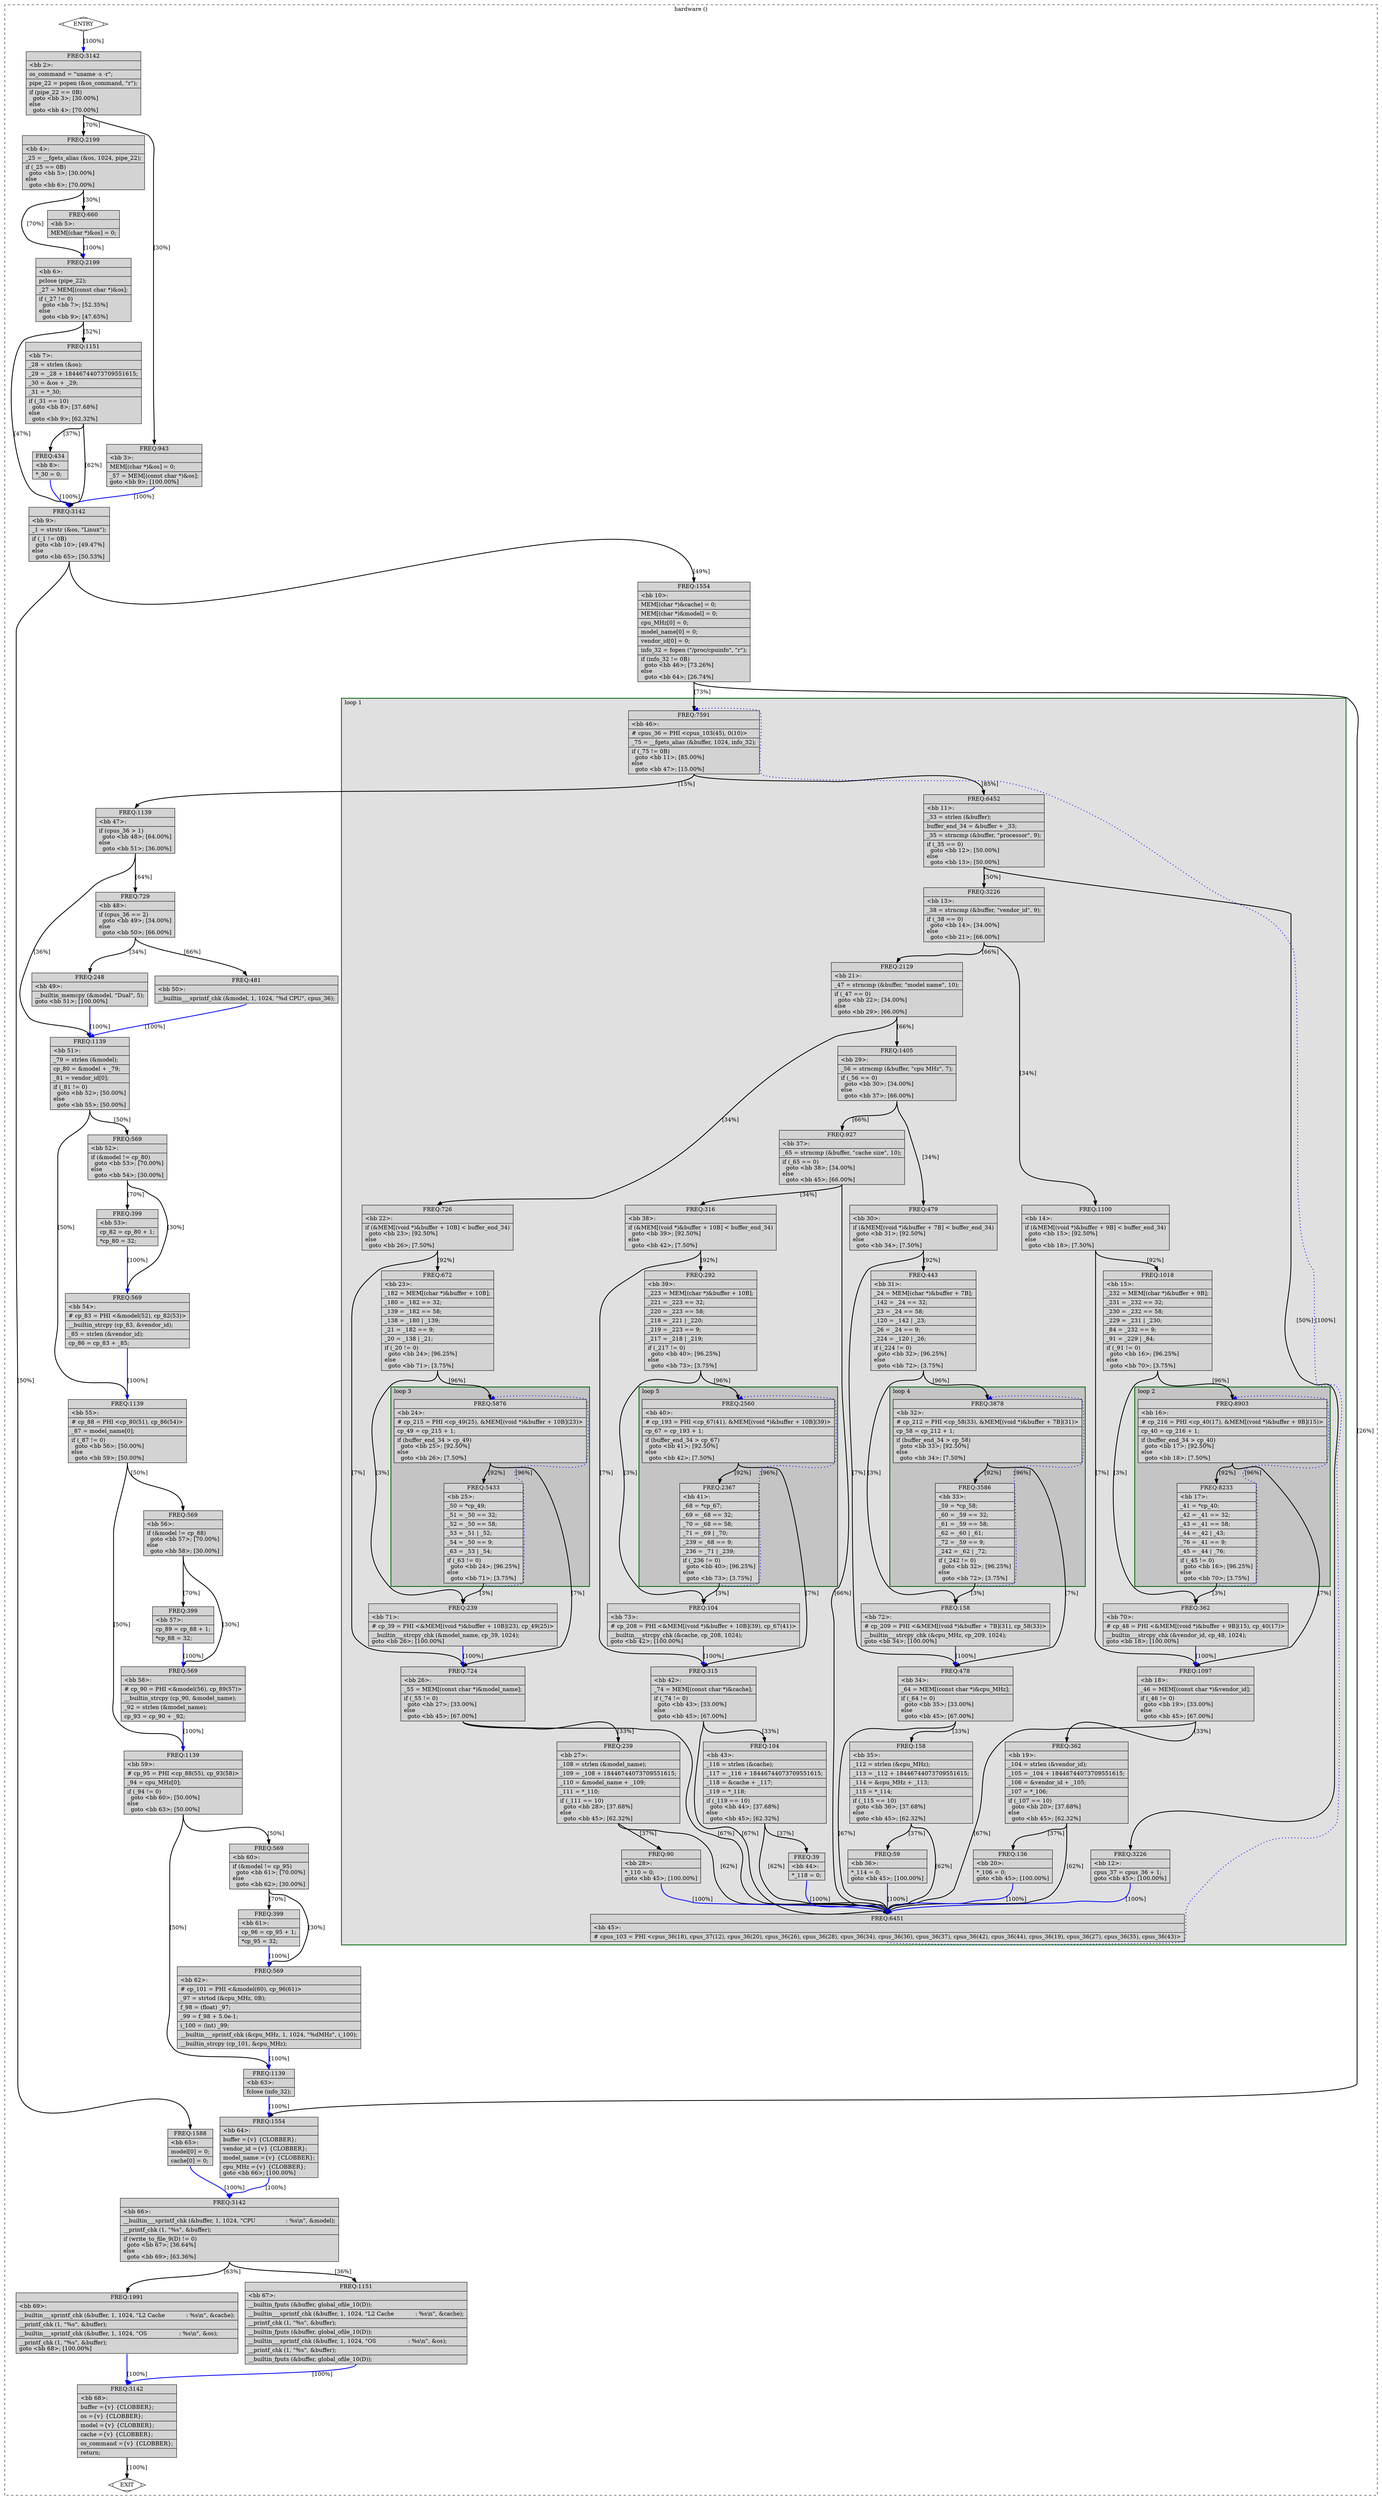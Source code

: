 digraph "hardware.c.120t.phicprop1" {
overlap=false;
subgraph "cluster_hardware" {
	style="dashed";
	color="black";
	label="hardware ()";
	subgraph cluster_56_1 {
	style="filled";
	color="darkgreen";
	fillcolor="grey88";
	label="loop 1";
	labeljust=l;
	penwidth=2;
	subgraph cluster_56_2 {
	style="filled";
	color="darkgreen";
	fillcolor="grey77";
	label="loop 2";
	labeljust=l;
	penwidth=2;
	fn_56_basic_block_16 [shape=record,style=filled,fillcolor=lightgrey,label="{ FREQ:8903 |\<bb\ 16\>:\l\
|#\ cp_216\ =\ PHI\ \<cp_40(17),\ &MEM[(void\ *)&buffer\ +\ 9B](15)\>\l\
|cp_40\ =\ cp_216\ +\ 1;\l\
|if\ (buffer_end_34\ \>\ cp_40)\l\
\ \ goto\ \<bb\ 17\>;\ [92.50%]\l\
else\l\
\ \ goto\ \<bb\ 18\>;\ [7.50%]\l\
}"];

	fn_56_basic_block_17 [shape=record,style=filled,fillcolor=lightgrey,label="{ FREQ:8233 |\<bb\ 17\>:\l\
|_41\ =\ *cp_40;\l\
|_42\ =\ _41\ ==\ 32;\l\
|_43\ =\ _41\ ==\ 58;\l\
|_44\ =\ _42\ \|\ _43;\l\
|_76\ =\ _41\ ==\ 9;\l\
|_45\ =\ _44\ \|\ _76;\l\
|if\ (_45\ !=\ 0)\l\
\ \ goto\ \<bb\ 16\>;\ [96.25%]\l\
else\l\
\ \ goto\ \<bb\ 70\>;\ [3.75%]\l\
}"];

	}
	subgraph cluster_56_3 {
	style="filled";
	color="darkgreen";
	fillcolor="grey77";
	label="loop 3";
	labeljust=l;
	penwidth=2;
	fn_56_basic_block_24 [shape=record,style=filled,fillcolor=lightgrey,label="{ FREQ:5876 |\<bb\ 24\>:\l\
|#\ cp_215\ =\ PHI\ \<cp_49(25),\ &MEM[(void\ *)&buffer\ +\ 10B](23)\>\l\
|cp_49\ =\ cp_215\ +\ 1;\l\
|if\ (buffer_end_34\ \>\ cp_49)\l\
\ \ goto\ \<bb\ 25\>;\ [92.50%]\l\
else\l\
\ \ goto\ \<bb\ 26\>;\ [7.50%]\l\
}"];

	fn_56_basic_block_25 [shape=record,style=filled,fillcolor=lightgrey,label="{ FREQ:5433 |\<bb\ 25\>:\l\
|_50\ =\ *cp_49;\l\
|_51\ =\ _50\ ==\ 32;\l\
|_52\ =\ _50\ ==\ 58;\l\
|_53\ =\ _51\ \|\ _52;\l\
|_54\ =\ _50\ ==\ 9;\l\
|_63\ =\ _53\ \|\ _54;\l\
|if\ (_63\ !=\ 0)\l\
\ \ goto\ \<bb\ 24\>;\ [96.25%]\l\
else\l\
\ \ goto\ \<bb\ 71\>;\ [3.75%]\l\
}"];

	}
	subgraph cluster_56_4 {
	style="filled";
	color="darkgreen";
	fillcolor="grey77";
	label="loop 4";
	labeljust=l;
	penwidth=2;
	fn_56_basic_block_32 [shape=record,style=filled,fillcolor=lightgrey,label="{ FREQ:3878 |\<bb\ 32\>:\l\
|#\ cp_212\ =\ PHI\ \<cp_58(33),\ &MEM[(void\ *)&buffer\ +\ 7B](31)\>\l\
|cp_58\ =\ cp_212\ +\ 1;\l\
|if\ (buffer_end_34\ \>\ cp_58)\l\
\ \ goto\ \<bb\ 33\>;\ [92.50%]\l\
else\l\
\ \ goto\ \<bb\ 34\>;\ [7.50%]\l\
}"];

	fn_56_basic_block_33 [shape=record,style=filled,fillcolor=lightgrey,label="{ FREQ:3586 |\<bb\ 33\>:\l\
|_59\ =\ *cp_58;\l\
|_60\ =\ _59\ ==\ 32;\l\
|_61\ =\ _59\ ==\ 58;\l\
|_62\ =\ _60\ \|\ _61;\l\
|_72\ =\ _59\ ==\ 9;\l\
|_242\ =\ _62\ \|\ _72;\l\
|if\ (_242\ !=\ 0)\l\
\ \ goto\ \<bb\ 32\>;\ [96.25%]\l\
else\l\
\ \ goto\ \<bb\ 72\>;\ [3.75%]\l\
}"];

	}
	subgraph cluster_56_5 {
	style="filled";
	color="darkgreen";
	fillcolor="grey77";
	label="loop 5";
	labeljust=l;
	penwidth=2;
	fn_56_basic_block_40 [shape=record,style=filled,fillcolor=lightgrey,label="{ FREQ:2560 |\<bb\ 40\>:\l\
|#\ cp_193\ =\ PHI\ \<cp_67(41),\ &MEM[(void\ *)&buffer\ +\ 10B](39)\>\l\
|cp_67\ =\ cp_193\ +\ 1;\l\
|if\ (buffer_end_34\ \>\ cp_67)\l\
\ \ goto\ \<bb\ 41\>;\ [92.50%]\l\
else\l\
\ \ goto\ \<bb\ 42\>;\ [7.50%]\l\
}"];

	fn_56_basic_block_41 [shape=record,style=filled,fillcolor=lightgrey,label="{ FREQ:2367 |\<bb\ 41\>:\l\
|_68\ =\ *cp_67;\l\
|_69\ =\ _68\ ==\ 32;\l\
|_70\ =\ _68\ ==\ 58;\l\
|_71\ =\ _69\ \|\ _70;\l\
|_239\ =\ _68\ ==\ 9;\l\
|_236\ =\ _71\ \|\ _239;\l\
|if\ (_236\ !=\ 0)\l\
\ \ goto\ \<bb\ 40\>;\ [96.25%]\l\
else\l\
\ \ goto\ \<bb\ 73\>;\ [3.75%]\l\
}"];

	}
	fn_56_basic_block_46 [shape=record,style=filled,fillcolor=lightgrey,label="{ FREQ:7591 |\<bb\ 46\>:\l\
|#\ cpus_36\ =\ PHI\ \<cpus_103(45),\ 0(10)\>\l\
|_75\ =\ __fgets_alias\ (&buffer,\ 1024,\ info_32);\l\
|if\ (_75\ !=\ 0B)\l\
\ \ goto\ \<bb\ 11\>;\ [85.00%]\l\
else\l\
\ \ goto\ \<bb\ 47\>;\ [15.00%]\l\
}"];

	fn_56_basic_block_11 [shape=record,style=filled,fillcolor=lightgrey,label="{ FREQ:6452 |\<bb\ 11\>:\l\
|_33\ =\ strlen\ (&buffer);\l\
|buffer_end_34\ =\ &buffer\ +\ _33;\l\
|_35\ =\ strncmp\ (&buffer,\ \"processor\",\ 9);\l\
|if\ (_35\ ==\ 0)\l\
\ \ goto\ \<bb\ 12\>;\ [50.00%]\l\
else\l\
\ \ goto\ \<bb\ 13\>;\ [50.00%]\l\
}"];

	fn_56_basic_block_12 [shape=record,style=filled,fillcolor=lightgrey,label="{ FREQ:3226 |\<bb\ 12\>:\l\
|cpus_37\ =\ cpus_36\ +\ 1;\l\
goto\ \<bb\ 45\>;\ [100.00%]\l\
}"];

	fn_56_basic_block_13 [shape=record,style=filled,fillcolor=lightgrey,label="{ FREQ:3226 |\<bb\ 13\>:\l\
|_38\ =\ strncmp\ (&buffer,\ \"vendor_id\",\ 9);\l\
|if\ (_38\ ==\ 0)\l\
\ \ goto\ \<bb\ 14\>;\ [34.00%]\l\
else\l\
\ \ goto\ \<bb\ 21\>;\ [66.00%]\l\
}"];

	fn_56_basic_block_45 [shape=record,style=filled,fillcolor=lightgrey,label="{ FREQ:6451 |\<bb\ 45\>:\l\
|#\ cpus_103\ =\ PHI\ \<cpus_36(18),\ cpus_37(12),\ cpus_36(20),\ cpus_36(26),\ cpus_36(28),\ cpus_36(34),\ cpus_36(36),\ cpus_36(37),\ cpus_36(42),\ cpus_36(44),\ cpus_36(19),\ cpus_36(27),\ cpus_36(35),\ cpus_36(43)\>\l\
}"];

	fn_56_basic_block_14 [shape=record,style=filled,fillcolor=lightgrey,label="{ FREQ:1100 |\<bb\ 14\>:\l\
|if\ (&MEM[(void\ *)&buffer\ +\ 9B]\ \<\ buffer_end_34)\l\
\ \ goto\ \<bb\ 15\>;\ [92.50%]\l\
else\l\
\ \ goto\ \<bb\ 18\>;\ [7.50%]\l\
}"];

	fn_56_basic_block_21 [shape=record,style=filled,fillcolor=lightgrey,label="{ FREQ:2129 |\<bb\ 21\>:\l\
|_47\ =\ strncmp\ (&buffer,\ \"model\ name\",\ 10);\l\
|if\ (_47\ ==\ 0)\l\
\ \ goto\ \<bb\ 22\>;\ [34.00%]\l\
else\l\
\ \ goto\ \<bb\ 29\>;\ [66.00%]\l\
}"];

	fn_56_basic_block_15 [shape=record,style=filled,fillcolor=lightgrey,label="{ FREQ:1018 |\<bb\ 15\>:\l\
|_232\ =\ MEM[(char\ *)&buffer\ +\ 9B];\l\
|_231\ =\ _232\ ==\ 32;\l\
|_230\ =\ _232\ ==\ 58;\l\
|_229\ =\ _231\ \|\ _230;\l\
|_84\ =\ _232\ ==\ 9;\l\
|_91\ =\ _229\ \|\ _84;\l\
|if\ (_91\ !=\ 0)\l\
\ \ goto\ \<bb\ 16\>;\ [96.25%]\l\
else\l\
\ \ goto\ \<bb\ 70\>;\ [3.75%]\l\
}"];

	fn_56_basic_block_18 [shape=record,style=filled,fillcolor=lightgrey,label="{ FREQ:1097 |\<bb\ 18\>:\l\
|_46\ =\ MEM[(const\ char\ *)&vendor_id];\l\
|if\ (_46\ !=\ 0)\l\
\ \ goto\ \<bb\ 19\>;\ [33.00%]\l\
else\l\
\ \ goto\ \<bb\ 45\>;\ [67.00%]\l\
}"];

	fn_56_basic_block_22 [shape=record,style=filled,fillcolor=lightgrey,label="{ FREQ:726 |\<bb\ 22\>:\l\
|if\ (&MEM[(void\ *)&buffer\ +\ 10B]\ \<\ buffer_end_34)\l\
\ \ goto\ \<bb\ 23\>;\ [92.50%]\l\
else\l\
\ \ goto\ \<bb\ 26\>;\ [7.50%]\l\
}"];

	fn_56_basic_block_29 [shape=record,style=filled,fillcolor=lightgrey,label="{ FREQ:1405 |\<bb\ 29\>:\l\
|_56\ =\ strncmp\ (&buffer,\ \"cpu\ MHz\",\ 7);\l\
|if\ (_56\ ==\ 0)\l\
\ \ goto\ \<bb\ 30\>;\ [34.00%]\l\
else\l\
\ \ goto\ \<bb\ 37\>;\ [66.00%]\l\
}"];

	fn_56_basic_block_70 [shape=record,style=filled,fillcolor=lightgrey,label="{ FREQ:362 |\<bb\ 70\>:\l\
|#\ cp_48\ =\ PHI\ \<&MEM[(void\ *)&buffer\ +\ 9B](15),\ cp_40(17)\>\l\
|__builtin___strcpy_chk\ (&vendor_id,\ cp_48,\ 1024);\l\
goto\ \<bb\ 18\>;\ [100.00%]\l\
}"];

	fn_56_basic_block_19 [shape=record,style=filled,fillcolor=lightgrey,label="{ FREQ:362 |\<bb\ 19\>:\l\
|_104\ =\ strlen\ (&vendor_id);\l\
|_105\ =\ _104\ +\ 18446744073709551615;\l\
|_106\ =\ &vendor_id\ +\ _105;\l\
|_107\ =\ *_106;\l\
|if\ (_107\ ==\ 10)\l\
\ \ goto\ \<bb\ 20\>;\ [37.68%]\l\
else\l\
\ \ goto\ \<bb\ 45\>;\ [62.32%]\l\
}"];

	fn_56_basic_block_23 [shape=record,style=filled,fillcolor=lightgrey,label="{ FREQ:672 |\<bb\ 23\>:\l\
|_182\ =\ MEM[(char\ *)&buffer\ +\ 10B];\l\
|_180\ =\ _182\ ==\ 32;\l\
|_139\ =\ _182\ ==\ 58;\l\
|_138\ =\ _180\ \|\ _139;\l\
|_21\ =\ _182\ ==\ 9;\l\
|_20\ =\ _138\ \|\ _21;\l\
|if\ (_20\ !=\ 0)\l\
\ \ goto\ \<bb\ 24\>;\ [96.25%]\l\
else\l\
\ \ goto\ \<bb\ 71\>;\ [3.75%]\l\
}"];

	fn_56_basic_block_26 [shape=record,style=filled,fillcolor=lightgrey,label="{ FREQ:724 |\<bb\ 26\>:\l\
|_55\ =\ MEM[(const\ char\ *)&model_name];\l\
|if\ (_55\ !=\ 0)\l\
\ \ goto\ \<bb\ 27\>;\ [33.00%]\l\
else\l\
\ \ goto\ \<bb\ 45\>;\ [67.00%]\l\
}"];

	fn_56_basic_block_30 [shape=record,style=filled,fillcolor=lightgrey,label="{ FREQ:479 |\<bb\ 30\>:\l\
|if\ (&MEM[(void\ *)&buffer\ +\ 7B]\ \<\ buffer_end_34)\l\
\ \ goto\ \<bb\ 31\>;\ [92.50%]\l\
else\l\
\ \ goto\ \<bb\ 34\>;\ [7.50%]\l\
}"];

	fn_56_basic_block_37 [shape=record,style=filled,fillcolor=lightgrey,label="{ FREQ:927 |\<bb\ 37\>:\l\
|_65\ =\ strncmp\ (&buffer,\ \"cache\ size\",\ 10);\l\
|if\ (_65\ ==\ 0)\l\
\ \ goto\ \<bb\ 38\>;\ [34.00%]\l\
else\l\
\ \ goto\ \<bb\ 45\>;\ [66.00%]\l\
}"];

	fn_56_basic_block_20 [shape=record,style=filled,fillcolor=lightgrey,label="{ FREQ:136 |\<bb\ 20\>:\l\
|*_106\ =\ 0;\l\
goto\ \<bb\ 45\>;\ [100.00%]\l\
}"];

	fn_56_basic_block_71 [shape=record,style=filled,fillcolor=lightgrey,label="{ FREQ:239 |\<bb\ 71\>:\l\
|#\ cp_39\ =\ PHI\ \<&MEM[(void\ *)&buffer\ +\ 10B](23),\ cp_49(25)\>\l\
|__builtin___strcpy_chk\ (&model_name,\ cp_39,\ 1024);\l\
goto\ \<bb\ 26\>;\ [100.00%]\l\
}"];

	fn_56_basic_block_27 [shape=record,style=filled,fillcolor=lightgrey,label="{ FREQ:239 |\<bb\ 27\>:\l\
|_108\ =\ strlen\ (&model_name);\l\
|_109\ =\ _108\ +\ 18446744073709551615;\l\
|_110\ =\ &model_name\ +\ _109;\l\
|_111\ =\ *_110;\l\
|if\ (_111\ ==\ 10)\l\
\ \ goto\ \<bb\ 28\>;\ [37.68%]\l\
else\l\
\ \ goto\ \<bb\ 45\>;\ [62.32%]\l\
}"];

	fn_56_basic_block_31 [shape=record,style=filled,fillcolor=lightgrey,label="{ FREQ:443 |\<bb\ 31\>:\l\
|_24\ =\ MEM[(char\ *)&buffer\ +\ 7B];\l\
|_142\ =\ _24\ ==\ 32;\l\
|_23\ =\ _24\ ==\ 58;\l\
|_120\ =\ _142\ \|\ _23;\l\
|_26\ =\ _24\ ==\ 9;\l\
|_224\ =\ _120\ \|\ _26;\l\
|if\ (_224\ !=\ 0)\l\
\ \ goto\ \<bb\ 32\>;\ [96.25%]\l\
else\l\
\ \ goto\ \<bb\ 72\>;\ [3.75%]\l\
}"];

	fn_56_basic_block_34 [shape=record,style=filled,fillcolor=lightgrey,label="{ FREQ:478 |\<bb\ 34\>:\l\
|_64\ =\ MEM[(const\ char\ *)&cpu_MHz];\l\
|if\ (_64\ !=\ 0)\l\
\ \ goto\ \<bb\ 35\>;\ [33.00%]\l\
else\l\
\ \ goto\ \<bb\ 45\>;\ [67.00%]\l\
}"];

	fn_56_basic_block_38 [shape=record,style=filled,fillcolor=lightgrey,label="{ FREQ:316 |\<bb\ 38\>:\l\
|if\ (&MEM[(void\ *)&buffer\ +\ 10B]\ \<\ buffer_end_34)\l\
\ \ goto\ \<bb\ 39\>;\ [92.50%]\l\
else\l\
\ \ goto\ \<bb\ 42\>;\ [7.50%]\l\
}"];

	fn_56_basic_block_28 [shape=record,style=filled,fillcolor=lightgrey,label="{ FREQ:90 |\<bb\ 28\>:\l\
|*_110\ =\ 0;\l\
goto\ \<bb\ 45\>;\ [100.00%]\l\
}"];

	fn_56_basic_block_72 [shape=record,style=filled,fillcolor=lightgrey,label="{ FREQ:158 |\<bb\ 72\>:\l\
|#\ cp_209\ =\ PHI\ \<&MEM[(void\ *)&buffer\ +\ 7B](31),\ cp_58(33)\>\l\
|__builtin___strcpy_chk\ (&cpu_MHz,\ cp_209,\ 1024);\l\
goto\ \<bb\ 34\>;\ [100.00%]\l\
}"];

	fn_56_basic_block_35 [shape=record,style=filled,fillcolor=lightgrey,label="{ FREQ:158 |\<bb\ 35\>:\l\
|_112\ =\ strlen\ (&cpu_MHz);\l\
|_113\ =\ _112\ +\ 18446744073709551615;\l\
|_114\ =\ &cpu_MHz\ +\ _113;\l\
|_115\ =\ *_114;\l\
|if\ (_115\ ==\ 10)\l\
\ \ goto\ \<bb\ 36\>;\ [37.68%]\l\
else\l\
\ \ goto\ \<bb\ 45\>;\ [62.32%]\l\
}"];

	fn_56_basic_block_39 [shape=record,style=filled,fillcolor=lightgrey,label="{ FREQ:292 |\<bb\ 39\>:\l\
|_223\ =\ MEM[(char\ *)&buffer\ +\ 10B];\l\
|_221\ =\ _223\ ==\ 32;\l\
|_220\ =\ _223\ ==\ 58;\l\
|_218\ =\ _221\ \|\ _220;\l\
|_219\ =\ _223\ ==\ 9;\l\
|_217\ =\ _218\ \|\ _219;\l\
|if\ (_217\ !=\ 0)\l\
\ \ goto\ \<bb\ 40\>;\ [96.25%]\l\
else\l\
\ \ goto\ \<bb\ 73\>;\ [3.75%]\l\
}"];

	fn_56_basic_block_42 [shape=record,style=filled,fillcolor=lightgrey,label="{ FREQ:315 |\<bb\ 42\>:\l\
|_74\ =\ MEM[(const\ char\ *)&cache];\l\
|if\ (_74\ !=\ 0)\l\
\ \ goto\ \<bb\ 43\>;\ [33.00%]\l\
else\l\
\ \ goto\ \<bb\ 45\>;\ [67.00%]\l\
}"];

	fn_56_basic_block_36 [shape=record,style=filled,fillcolor=lightgrey,label="{ FREQ:59 |\<bb\ 36\>:\l\
|*_114\ =\ 0;\l\
goto\ \<bb\ 45\>;\ [100.00%]\l\
}"];

	fn_56_basic_block_73 [shape=record,style=filled,fillcolor=lightgrey,label="{ FREQ:104 |\<bb\ 73\>:\l\
|#\ cp_208\ =\ PHI\ \<&MEM[(void\ *)&buffer\ +\ 10B](39),\ cp_67(41)\>\l\
|__builtin___strcpy_chk\ (&cache,\ cp_208,\ 1024);\l\
goto\ \<bb\ 42\>;\ [100.00%]\l\
}"];

	fn_56_basic_block_43 [shape=record,style=filled,fillcolor=lightgrey,label="{ FREQ:104 |\<bb\ 43\>:\l\
|_116\ =\ strlen\ (&cache);\l\
|_117\ =\ _116\ +\ 18446744073709551615;\l\
|_118\ =\ &cache\ +\ _117;\l\
|_119\ =\ *_118;\l\
|if\ (_119\ ==\ 10)\l\
\ \ goto\ \<bb\ 44\>;\ [37.68%]\l\
else\l\
\ \ goto\ \<bb\ 45\>;\ [62.32%]\l\
}"];

	fn_56_basic_block_44 [shape=record,style=filled,fillcolor=lightgrey,label="{ FREQ:39 |\<bb\ 44\>:\l\
|*_118\ =\ 0;\l\
}"];

	}
	fn_56_basic_block_0 [shape=Mdiamond,style=filled,fillcolor=white,label="ENTRY"];

	fn_56_basic_block_1 [shape=Mdiamond,style=filled,fillcolor=white,label="EXIT"];

	fn_56_basic_block_2 [shape=record,style=filled,fillcolor=lightgrey,label="{ FREQ:3142 |\<bb\ 2\>:\l\
|os_command\ =\ \"uname\ -s\ -r\";\l\
|pipe_22\ =\ popen\ (&os_command,\ \"r\");\l\
|if\ (pipe_22\ ==\ 0B)\l\
\ \ goto\ \<bb\ 3\>;\ [30.00%]\l\
else\l\
\ \ goto\ \<bb\ 4\>;\ [70.00%]\l\
}"];

	fn_56_basic_block_3 [shape=record,style=filled,fillcolor=lightgrey,label="{ FREQ:943 |\<bb\ 3\>:\l\
|MEM[(char\ *)&os]\ =\ 0;\l\
|_57\ =\ MEM[(const\ char\ *)&os];\l\
goto\ \<bb\ 9\>;\ [100.00%]\l\
}"];

	fn_56_basic_block_4 [shape=record,style=filled,fillcolor=lightgrey,label="{ FREQ:2199 |\<bb\ 4\>:\l\
|_25\ =\ __fgets_alias\ (&os,\ 1024,\ pipe_22);\l\
|if\ (_25\ ==\ 0B)\l\
\ \ goto\ \<bb\ 5\>;\ [30.00%]\l\
else\l\
\ \ goto\ \<bb\ 6\>;\ [70.00%]\l\
}"];

	fn_56_basic_block_5 [shape=record,style=filled,fillcolor=lightgrey,label="{ FREQ:660 |\<bb\ 5\>:\l\
|MEM[(char\ *)&os]\ =\ 0;\l\
}"];

	fn_56_basic_block_6 [shape=record,style=filled,fillcolor=lightgrey,label="{ FREQ:2199 |\<bb\ 6\>:\l\
|pclose\ (pipe_22);\l\
|_27\ =\ MEM[(const\ char\ *)&os];\l\
|if\ (_27\ !=\ 0)\l\
\ \ goto\ \<bb\ 7\>;\ [52.35%]\l\
else\l\
\ \ goto\ \<bb\ 9\>;\ [47.65%]\l\
}"];

	fn_56_basic_block_7 [shape=record,style=filled,fillcolor=lightgrey,label="{ FREQ:1151 |\<bb\ 7\>:\l\
|_28\ =\ strlen\ (&os);\l\
|_29\ =\ _28\ +\ 18446744073709551615;\l\
|_30\ =\ &os\ +\ _29;\l\
|_31\ =\ *_30;\l\
|if\ (_31\ ==\ 10)\l\
\ \ goto\ \<bb\ 8\>;\ [37.68%]\l\
else\l\
\ \ goto\ \<bb\ 9\>;\ [62.32%]\l\
}"];

	fn_56_basic_block_8 [shape=record,style=filled,fillcolor=lightgrey,label="{ FREQ:434 |\<bb\ 8\>:\l\
|*_30\ =\ 0;\l\
}"];

	fn_56_basic_block_9 [shape=record,style=filled,fillcolor=lightgrey,label="{ FREQ:3142 |\<bb\ 9\>:\l\
|_1\ =\ strstr\ (&os,\ \"Linux\");\l\
|if\ (_1\ !=\ 0B)\l\
\ \ goto\ \<bb\ 10\>;\ [49.47%]\l\
else\l\
\ \ goto\ \<bb\ 65\>;\ [50.53%]\l\
}"];

	fn_56_basic_block_10 [shape=record,style=filled,fillcolor=lightgrey,label="{ FREQ:1554 |\<bb\ 10\>:\l\
|MEM[(char\ *)&cache]\ =\ 0;\l\
|MEM[(char\ *)&model]\ =\ 0;\l\
|cpu_MHz[0]\ =\ 0;\l\
|model_name[0]\ =\ 0;\l\
|vendor_id[0]\ =\ 0;\l\
|info_32\ =\ fopen\ (\"/proc/cpuinfo\",\ \"r\");\l\
|if\ (info_32\ !=\ 0B)\l\
\ \ goto\ \<bb\ 46\>;\ [73.26%]\l\
else\l\
\ \ goto\ \<bb\ 64\>;\ [26.74%]\l\
}"];

	fn_56_basic_block_47 [shape=record,style=filled,fillcolor=lightgrey,label="{ FREQ:1139 |\<bb\ 47\>:\l\
|if\ (cpus_36\ \>\ 1)\l\
\ \ goto\ \<bb\ 48\>;\ [64.00%]\l\
else\l\
\ \ goto\ \<bb\ 51\>;\ [36.00%]\l\
}"];

	fn_56_basic_block_48 [shape=record,style=filled,fillcolor=lightgrey,label="{ FREQ:729 |\<bb\ 48\>:\l\
|if\ (cpus_36\ ==\ 2)\l\
\ \ goto\ \<bb\ 49\>;\ [34.00%]\l\
else\l\
\ \ goto\ \<bb\ 50\>;\ [66.00%]\l\
}"];

	fn_56_basic_block_49 [shape=record,style=filled,fillcolor=lightgrey,label="{ FREQ:248 |\<bb\ 49\>:\l\
|__builtin_memcpy\ (&model,\ \"Dual\",\ 5);\l\
goto\ \<bb\ 51\>;\ [100.00%]\l\
}"];

	fn_56_basic_block_50 [shape=record,style=filled,fillcolor=lightgrey,label="{ FREQ:481 |\<bb\ 50\>:\l\
|__builtin___sprintf_chk\ (&model,\ 1,\ 1024,\ \"%d\ CPU\",\ cpus_36);\l\
}"];

	fn_56_basic_block_51 [shape=record,style=filled,fillcolor=lightgrey,label="{ FREQ:1139 |\<bb\ 51\>:\l\
|_79\ =\ strlen\ (&model);\l\
|cp_80\ =\ &model\ +\ _79;\l\
|_81\ =\ vendor_id[0];\l\
|if\ (_81\ !=\ 0)\l\
\ \ goto\ \<bb\ 52\>;\ [50.00%]\l\
else\l\
\ \ goto\ \<bb\ 55\>;\ [50.00%]\l\
}"];

	fn_56_basic_block_52 [shape=record,style=filled,fillcolor=lightgrey,label="{ FREQ:569 |\<bb\ 52\>:\l\
|if\ (&model\ !=\ cp_80)\l\
\ \ goto\ \<bb\ 53\>;\ [70.00%]\l\
else\l\
\ \ goto\ \<bb\ 54\>;\ [30.00%]\l\
}"];

	fn_56_basic_block_53 [shape=record,style=filled,fillcolor=lightgrey,label="{ FREQ:399 |\<bb\ 53\>:\l\
|cp_82\ =\ cp_80\ +\ 1;\l\
|*cp_80\ =\ 32;\l\
}"];

	fn_56_basic_block_54 [shape=record,style=filled,fillcolor=lightgrey,label="{ FREQ:569 |\<bb\ 54\>:\l\
|#\ cp_83\ =\ PHI\ \<&model(52),\ cp_82(53)\>\l\
|__builtin_strcpy\ (cp_83,\ &vendor_id);\l\
|_85\ =\ strlen\ (&vendor_id);\l\
|cp_86\ =\ cp_83\ +\ _85;\l\
}"];

	fn_56_basic_block_55 [shape=record,style=filled,fillcolor=lightgrey,label="{ FREQ:1139 |\<bb\ 55\>:\l\
|#\ cp_88\ =\ PHI\ \<cp_80(51),\ cp_86(54)\>\l\
|_87\ =\ model_name[0];\l\
|if\ (_87\ !=\ 0)\l\
\ \ goto\ \<bb\ 56\>;\ [50.00%]\l\
else\l\
\ \ goto\ \<bb\ 59\>;\ [50.00%]\l\
}"];

	fn_56_basic_block_56 [shape=record,style=filled,fillcolor=lightgrey,label="{ FREQ:569 |\<bb\ 56\>:\l\
|if\ (&model\ !=\ cp_88)\l\
\ \ goto\ \<bb\ 57\>;\ [70.00%]\l\
else\l\
\ \ goto\ \<bb\ 58\>;\ [30.00%]\l\
}"];

	fn_56_basic_block_57 [shape=record,style=filled,fillcolor=lightgrey,label="{ FREQ:399 |\<bb\ 57\>:\l\
|cp_89\ =\ cp_88\ +\ 1;\l\
|*cp_88\ =\ 32;\l\
}"];

	fn_56_basic_block_58 [shape=record,style=filled,fillcolor=lightgrey,label="{ FREQ:569 |\<bb\ 58\>:\l\
|#\ cp_90\ =\ PHI\ \<&model(56),\ cp_89(57)\>\l\
|__builtin_strcpy\ (cp_90,\ &model_name);\l\
|_92\ =\ strlen\ (&model_name);\l\
|cp_93\ =\ cp_90\ +\ _92;\l\
}"];

	fn_56_basic_block_59 [shape=record,style=filled,fillcolor=lightgrey,label="{ FREQ:1139 |\<bb\ 59\>:\l\
|#\ cp_95\ =\ PHI\ \<cp_88(55),\ cp_93(58)\>\l\
|_94\ =\ cpu_MHz[0];\l\
|if\ (_94\ !=\ 0)\l\
\ \ goto\ \<bb\ 60\>;\ [50.00%]\l\
else\l\
\ \ goto\ \<bb\ 63\>;\ [50.00%]\l\
}"];

	fn_56_basic_block_60 [shape=record,style=filled,fillcolor=lightgrey,label="{ FREQ:569 |\<bb\ 60\>:\l\
|if\ (&model\ !=\ cp_95)\l\
\ \ goto\ \<bb\ 61\>;\ [70.00%]\l\
else\l\
\ \ goto\ \<bb\ 62\>;\ [30.00%]\l\
}"];

	fn_56_basic_block_61 [shape=record,style=filled,fillcolor=lightgrey,label="{ FREQ:399 |\<bb\ 61\>:\l\
|cp_96\ =\ cp_95\ +\ 1;\l\
|*cp_95\ =\ 32;\l\
}"];

	fn_56_basic_block_62 [shape=record,style=filled,fillcolor=lightgrey,label="{ FREQ:569 |\<bb\ 62\>:\l\
|#\ cp_101\ =\ PHI\ \<&model(60),\ cp_96(61)\>\l\
|_97\ =\ strtod\ (&cpu_MHz,\ 0B);\l\
|f_98\ =\ (float)\ _97;\l\
|_99\ =\ f_98\ +\ 5.0e-1;\l\
|i_100\ =\ (int)\ _99;\l\
|__builtin___sprintf_chk\ (&cpu_MHz,\ 1,\ 1024,\ \"%dMHz\",\ i_100);\l\
|__builtin_strcpy\ (cp_101,\ &cpu_MHz);\l\
}"];

	fn_56_basic_block_63 [shape=record,style=filled,fillcolor=lightgrey,label="{ FREQ:1139 |\<bb\ 63\>:\l\
|fclose\ (info_32);\l\
}"];

	fn_56_basic_block_64 [shape=record,style=filled,fillcolor=lightgrey,label="{ FREQ:1554 |\<bb\ 64\>:\l\
|buffer\ =\{v\}\ \{CLOBBER\};\l\
|vendor_id\ =\{v\}\ \{CLOBBER\};\l\
|model_name\ =\{v\}\ \{CLOBBER\};\l\
|cpu_MHz\ =\{v\}\ \{CLOBBER\};\l\
goto\ \<bb\ 66\>;\ [100.00%]\l\
}"];

	fn_56_basic_block_65 [shape=record,style=filled,fillcolor=lightgrey,label="{ FREQ:1588 |\<bb\ 65\>:\l\
|model[0]\ =\ 0;\l\
|cache[0]\ =\ 0;\l\
}"];

	fn_56_basic_block_66 [shape=record,style=filled,fillcolor=lightgrey,label="{ FREQ:3142 |\<bb\ 66\>:\l\
|__builtin___sprintf_chk\ (&buffer,\ 1,\ 1024,\ \"CPU\ \ \ \ \ \ \ \ \ \ \ \ \ \ \ \ \ :\ %s\\n\",\ &model);\l\
|__printf_chk\ (1,\ \"%s\",\ &buffer);\l\
|if\ (write_to_file_9(D)\ !=\ 0)\l\
\ \ goto\ \<bb\ 67\>;\ [36.64%]\l\
else\l\
\ \ goto\ \<bb\ 69\>;\ [63.36%]\l\
}"];

	fn_56_basic_block_67 [shape=record,style=filled,fillcolor=lightgrey,label="{ FREQ:1151 |\<bb\ 67\>:\l\
|__builtin_fputs\ (&buffer,\ global_ofile_10(D));\l\
|__builtin___sprintf_chk\ (&buffer,\ 1,\ 1024,\ \"L2\ Cache\ \ \ \ \ \ \ \ \ \ \ \ :\ %s\\n\",\ &cache);\l\
|__printf_chk\ (1,\ \"%s\",\ &buffer);\l\
|__builtin_fputs\ (&buffer,\ global_ofile_10(D));\l\
|__builtin___sprintf_chk\ (&buffer,\ 1,\ 1024,\ \"OS\ \ \ \ \ \ \ \ \ \ \ \ \ \ \ \ \ \ :\ %s\\n\",\ &os);\l\
|__printf_chk\ (1,\ \"%s\",\ &buffer);\l\
|__builtin_fputs\ (&buffer,\ global_ofile_10(D));\l\
}"];

	fn_56_basic_block_68 [shape=record,style=filled,fillcolor=lightgrey,label="{ FREQ:3142 |\<bb\ 68\>:\l\
|buffer\ =\{v\}\ \{CLOBBER\};\l\
|os\ =\{v\}\ \{CLOBBER\};\l\
|model\ =\{v\}\ \{CLOBBER\};\l\
|cache\ =\{v\}\ \{CLOBBER\};\l\
|os_command\ =\{v\}\ \{CLOBBER\};\l\
|return;\l\
}"];

	fn_56_basic_block_69 [shape=record,style=filled,fillcolor=lightgrey,label="{ FREQ:1991 |\<bb\ 69\>:\l\
|__builtin___sprintf_chk\ (&buffer,\ 1,\ 1024,\ \"L2\ Cache\ \ \ \ \ \ \ \ \ \ \ \ :\ %s\\n\",\ &cache);\l\
|__printf_chk\ (1,\ \"%s\",\ &buffer);\l\
|__builtin___sprintf_chk\ (&buffer,\ 1,\ 1024,\ \"OS\ \ \ \ \ \ \ \ \ \ \ \ \ \ \ \ \ \ :\ %s\\n\",\ &os);\l\
|__printf_chk\ (1,\ \"%s\",\ &buffer);\l\
goto\ \<bb\ 68\>;\ [100.00%]\l\
}"];

	fn_56_basic_block_0:s -> fn_56_basic_block_2:n [style="solid,bold",color=blue,weight=100,constraint=true, label="[100%]"];
	fn_56_basic_block_2:s -> fn_56_basic_block_3:n [style="solid,bold",color=black,weight=10,constraint=true, label="[30%]"];
	fn_56_basic_block_2:s -> fn_56_basic_block_4:n [style="solid,bold",color=black,weight=10,constraint=true, label="[70%]"];
	fn_56_basic_block_3:s -> fn_56_basic_block_9:n [style="solid,bold",color=blue,weight=100,constraint=true, label="[100%]"];
	fn_56_basic_block_4:s -> fn_56_basic_block_5:n [style="solid,bold",color=black,weight=10,constraint=true, label="[30%]"];
	fn_56_basic_block_4:s -> fn_56_basic_block_6:n [style="solid,bold",color=black,weight=10,constraint=true, label="[70%]"];
	fn_56_basic_block_5:s -> fn_56_basic_block_6:n [style="solid,bold",color=blue,weight=100,constraint=true, label="[100%]"];
	fn_56_basic_block_6:s -> fn_56_basic_block_7:n [style="solid,bold",color=black,weight=10,constraint=true, label="[52%]"];
	fn_56_basic_block_6:s -> fn_56_basic_block_9:n [style="solid,bold",color=black,weight=10,constraint=true, label="[47%]"];
	fn_56_basic_block_7:s -> fn_56_basic_block_8:n [style="solid,bold",color=black,weight=10,constraint=true, label="[37%]"];
	fn_56_basic_block_7:s -> fn_56_basic_block_9:n [style="solid,bold",color=black,weight=10,constraint=true, label="[62%]"];
	fn_56_basic_block_8:s -> fn_56_basic_block_9:n [style="solid,bold",color=blue,weight=100,constraint=true, label="[100%]"];
	fn_56_basic_block_9:s -> fn_56_basic_block_10:n [style="solid,bold",color=black,weight=10,constraint=true, label="[49%]"];
	fn_56_basic_block_9:s -> fn_56_basic_block_65:n [style="solid,bold",color=black,weight=10,constraint=true, label="[50%]"];
	fn_56_basic_block_10:s -> fn_56_basic_block_46:n [style="solid,bold",color=black,weight=10,constraint=true, label="[73%]"];
	fn_56_basic_block_10:s -> fn_56_basic_block_64:n [style="solid,bold",color=black,weight=10,constraint=true, label="[26%]"];
	fn_56_basic_block_11:s -> fn_56_basic_block_12:n [style="solid,bold",color=black,weight=10,constraint=true, label="[50%]"];
	fn_56_basic_block_11:s -> fn_56_basic_block_13:n [style="solid,bold",color=black,weight=10,constraint=true, label="[50%]"];
	fn_56_basic_block_12:s -> fn_56_basic_block_45:n [style="solid,bold",color=blue,weight=100,constraint=true, label="[100%]"];
	fn_56_basic_block_13:s -> fn_56_basic_block_14:n [style="solid,bold",color=black,weight=10,constraint=true, label="[34%]"];
	fn_56_basic_block_13:s -> fn_56_basic_block_21:n [style="solid,bold",color=black,weight=10,constraint=true, label="[66%]"];
	fn_56_basic_block_14:s -> fn_56_basic_block_15:n [style="solid,bold",color=black,weight=10,constraint=true, label="[92%]"];
	fn_56_basic_block_14:s -> fn_56_basic_block_18:n [style="solid,bold",color=black,weight=10,constraint=true, label="[7%]"];
	fn_56_basic_block_15:s -> fn_56_basic_block_16:n [style="solid,bold",color=black,weight=10,constraint=true, label="[96%]"];
	fn_56_basic_block_15:s -> fn_56_basic_block_70:n [style="solid,bold",color=black,weight=10,constraint=true, label="[3%]"];
	fn_56_basic_block_16:s -> fn_56_basic_block_17:n [style="solid,bold",color=black,weight=10,constraint=true, label="[92%]"];
	fn_56_basic_block_16:s -> fn_56_basic_block_18:n [style="solid,bold",color=black,weight=10,constraint=true, label="[7%]"];
	fn_56_basic_block_17:s -> fn_56_basic_block_16:n [style="dotted,bold",color=blue,weight=10,constraint=false, label="[96%]"];
	fn_56_basic_block_17:s -> fn_56_basic_block_70:n [style="solid,bold",color=black,weight=10,constraint=true, label="[3%]"];
	fn_56_basic_block_18:s -> fn_56_basic_block_19:n [style="solid,bold",color=black,weight=10,constraint=true, label="[33%]"];
	fn_56_basic_block_18:s -> fn_56_basic_block_45:n [style="solid,bold",color=black,weight=10,constraint=true, label="[67%]"];
	fn_56_basic_block_19:s -> fn_56_basic_block_20:n [style="solid,bold",color=black,weight=10,constraint=true, label="[37%]"];
	fn_56_basic_block_19:s -> fn_56_basic_block_45:n [style="solid,bold",color=black,weight=10,constraint=true, label="[62%]"];
	fn_56_basic_block_20:s -> fn_56_basic_block_45:n [style="solid,bold",color=blue,weight=100,constraint=true, label="[100%]"];
	fn_56_basic_block_21:s -> fn_56_basic_block_22:n [style="solid,bold",color=black,weight=10,constraint=true, label="[34%]"];
	fn_56_basic_block_21:s -> fn_56_basic_block_29:n [style="solid,bold",color=black,weight=10,constraint=true, label="[66%]"];
	fn_56_basic_block_22:s -> fn_56_basic_block_23:n [style="solid,bold",color=black,weight=10,constraint=true, label="[92%]"];
	fn_56_basic_block_22:s -> fn_56_basic_block_26:n [style="solid,bold",color=black,weight=10,constraint=true, label="[7%]"];
	fn_56_basic_block_23:s -> fn_56_basic_block_24:n [style="solid,bold",color=black,weight=10,constraint=true, label="[96%]"];
	fn_56_basic_block_23:s -> fn_56_basic_block_71:n [style="solid,bold",color=black,weight=10,constraint=true, label="[3%]"];
	fn_56_basic_block_24:s -> fn_56_basic_block_25:n [style="solid,bold",color=black,weight=10,constraint=true, label="[92%]"];
	fn_56_basic_block_24:s -> fn_56_basic_block_26:n [style="solid,bold",color=black,weight=10,constraint=true, label="[7%]"];
	fn_56_basic_block_25:s -> fn_56_basic_block_24:n [style="dotted,bold",color=blue,weight=10,constraint=false, label="[96%]"];
	fn_56_basic_block_25:s -> fn_56_basic_block_71:n [style="solid,bold",color=black,weight=10,constraint=true, label="[3%]"];
	fn_56_basic_block_26:s -> fn_56_basic_block_27:n [style="solid,bold",color=black,weight=10,constraint=true, label="[33%]"];
	fn_56_basic_block_26:s -> fn_56_basic_block_45:n [style="solid,bold",color=black,weight=10,constraint=true, label="[67%]"];
	fn_56_basic_block_27:s -> fn_56_basic_block_28:n [style="solid,bold",color=black,weight=10,constraint=true, label="[37%]"];
	fn_56_basic_block_27:s -> fn_56_basic_block_45:n [style="solid,bold",color=black,weight=10,constraint=true, label="[62%]"];
	fn_56_basic_block_28:s -> fn_56_basic_block_45:n [style="solid,bold",color=blue,weight=100,constraint=true, label="[100%]"];
	fn_56_basic_block_29:s -> fn_56_basic_block_30:n [style="solid,bold",color=black,weight=10,constraint=true, label="[34%]"];
	fn_56_basic_block_29:s -> fn_56_basic_block_37:n [style="solid,bold",color=black,weight=10,constraint=true, label="[66%]"];
	fn_56_basic_block_30:s -> fn_56_basic_block_31:n [style="solid,bold",color=black,weight=10,constraint=true, label="[92%]"];
	fn_56_basic_block_30:s -> fn_56_basic_block_34:n [style="solid,bold",color=black,weight=10,constraint=true, label="[7%]"];
	fn_56_basic_block_31:s -> fn_56_basic_block_32:n [style="solid,bold",color=black,weight=10,constraint=true, label="[96%]"];
	fn_56_basic_block_31:s -> fn_56_basic_block_72:n [style="solid,bold",color=black,weight=10,constraint=true, label="[3%]"];
	fn_56_basic_block_32:s -> fn_56_basic_block_33:n [style="solid,bold",color=black,weight=10,constraint=true, label="[92%]"];
	fn_56_basic_block_32:s -> fn_56_basic_block_34:n [style="solid,bold",color=black,weight=10,constraint=true, label="[7%]"];
	fn_56_basic_block_33:s -> fn_56_basic_block_32:n [style="dotted,bold",color=blue,weight=10,constraint=false, label="[96%]"];
	fn_56_basic_block_33:s -> fn_56_basic_block_72:n [style="solid,bold",color=black,weight=10,constraint=true, label="[3%]"];
	fn_56_basic_block_34:s -> fn_56_basic_block_35:n [style="solid,bold",color=black,weight=10,constraint=true, label="[33%]"];
	fn_56_basic_block_34:s -> fn_56_basic_block_45:n [style="solid,bold",color=black,weight=10,constraint=true, label="[67%]"];
	fn_56_basic_block_35:s -> fn_56_basic_block_36:n [style="solid,bold",color=black,weight=10,constraint=true, label="[37%]"];
	fn_56_basic_block_35:s -> fn_56_basic_block_45:n [style="solid,bold",color=black,weight=10,constraint=true, label="[62%]"];
	fn_56_basic_block_36:s -> fn_56_basic_block_45:n [style="solid,bold",color=blue,weight=100,constraint=true, label="[100%]"];
	fn_56_basic_block_37:s -> fn_56_basic_block_38:n [style="solid,bold",color=black,weight=10,constraint=true, label="[34%]"];
	fn_56_basic_block_37:s -> fn_56_basic_block_45:n [style="solid,bold",color=black,weight=10,constraint=true, label="[66%]"];
	fn_56_basic_block_38:s -> fn_56_basic_block_39:n [style="solid,bold",color=black,weight=10,constraint=true, label="[92%]"];
	fn_56_basic_block_38:s -> fn_56_basic_block_42:n [style="solid,bold",color=black,weight=10,constraint=true, label="[7%]"];
	fn_56_basic_block_39:s -> fn_56_basic_block_40:n [style="solid,bold",color=black,weight=10,constraint=true, label="[96%]"];
	fn_56_basic_block_39:s -> fn_56_basic_block_73:n [style="solid,bold",color=black,weight=10,constraint=true, label="[3%]"];
	fn_56_basic_block_40:s -> fn_56_basic_block_41:n [style="solid,bold",color=black,weight=10,constraint=true, label="[92%]"];
	fn_56_basic_block_40:s -> fn_56_basic_block_42:n [style="solid,bold",color=black,weight=10,constraint=true, label="[7%]"];
	fn_56_basic_block_41:s -> fn_56_basic_block_40:n [style="dotted,bold",color=blue,weight=10,constraint=false, label="[96%]"];
	fn_56_basic_block_41:s -> fn_56_basic_block_73:n [style="solid,bold",color=black,weight=10,constraint=true, label="[3%]"];
	fn_56_basic_block_42:s -> fn_56_basic_block_43:n [style="solid,bold",color=black,weight=10,constraint=true, label="[33%]"];
	fn_56_basic_block_42:s -> fn_56_basic_block_45:n [style="solid,bold",color=black,weight=10,constraint=true, label="[67%]"];
	fn_56_basic_block_43:s -> fn_56_basic_block_44:n [style="solid,bold",color=black,weight=10,constraint=true, label="[37%]"];
	fn_56_basic_block_43:s -> fn_56_basic_block_45:n [style="solid,bold",color=black,weight=10,constraint=true, label="[62%]"];
	fn_56_basic_block_44:s -> fn_56_basic_block_45:n [style="solid,bold",color=blue,weight=100,constraint=true, label="[100%]"];
	fn_56_basic_block_45:s -> fn_56_basic_block_46:n [style="dotted,bold",color=blue,weight=10,constraint=false, label="[100%]"];
	fn_56_basic_block_46:s -> fn_56_basic_block_11:n [style="solid,bold",color=black,weight=10,constraint=true, label="[85%]"];
	fn_56_basic_block_46:s -> fn_56_basic_block_47:n [style="solid,bold",color=black,weight=10,constraint=true, label="[15%]"];
	fn_56_basic_block_47:s -> fn_56_basic_block_48:n [style="solid,bold",color=black,weight=10,constraint=true, label="[64%]"];
	fn_56_basic_block_47:s -> fn_56_basic_block_51:n [style="solid,bold",color=black,weight=10,constraint=true, label="[36%]"];
	fn_56_basic_block_48:s -> fn_56_basic_block_49:n [style="solid,bold",color=black,weight=10,constraint=true, label="[34%]"];
	fn_56_basic_block_48:s -> fn_56_basic_block_50:n [style="solid,bold",color=black,weight=10,constraint=true, label="[66%]"];
	fn_56_basic_block_49:s -> fn_56_basic_block_51:n [style="solid,bold",color=blue,weight=100,constraint=true, label="[100%]"];
	fn_56_basic_block_50:s -> fn_56_basic_block_51:n [style="solid,bold",color=blue,weight=100,constraint=true, label="[100%]"];
	fn_56_basic_block_51:s -> fn_56_basic_block_52:n [style="solid,bold",color=black,weight=10,constraint=true, label="[50%]"];
	fn_56_basic_block_51:s -> fn_56_basic_block_55:n [style="solid,bold",color=black,weight=10,constraint=true, label="[50%]"];
	fn_56_basic_block_52:s -> fn_56_basic_block_53:n [style="solid,bold",color=black,weight=10,constraint=true, label="[70%]"];
	fn_56_basic_block_52:s -> fn_56_basic_block_54:n [style="solid,bold",color=black,weight=10,constraint=true, label="[30%]"];
	fn_56_basic_block_53:s -> fn_56_basic_block_54:n [style="solid,bold",color=blue,weight=100,constraint=true, label="[100%]"];
	fn_56_basic_block_54:s -> fn_56_basic_block_55:n [style="solid,bold",color=blue,weight=100,constraint=true, label="[100%]"];
	fn_56_basic_block_55:s -> fn_56_basic_block_56:n [style="solid,bold",color=black,weight=10,constraint=true, label="[50%]"];
	fn_56_basic_block_55:s -> fn_56_basic_block_59:n [style="solid,bold",color=black,weight=10,constraint=true, label="[50%]"];
	fn_56_basic_block_56:s -> fn_56_basic_block_57:n [style="solid,bold",color=black,weight=10,constraint=true, label="[70%]"];
	fn_56_basic_block_56:s -> fn_56_basic_block_58:n [style="solid,bold",color=black,weight=10,constraint=true, label="[30%]"];
	fn_56_basic_block_57:s -> fn_56_basic_block_58:n [style="solid,bold",color=blue,weight=100,constraint=true, label="[100%]"];
	fn_56_basic_block_58:s -> fn_56_basic_block_59:n [style="solid,bold",color=blue,weight=100,constraint=true, label="[100%]"];
	fn_56_basic_block_59:s -> fn_56_basic_block_60:n [style="solid,bold",color=black,weight=10,constraint=true, label="[50%]"];
	fn_56_basic_block_59:s -> fn_56_basic_block_63:n [style="solid,bold",color=black,weight=10,constraint=true, label="[50%]"];
	fn_56_basic_block_60:s -> fn_56_basic_block_61:n [style="solid,bold",color=black,weight=10,constraint=true, label="[70%]"];
	fn_56_basic_block_60:s -> fn_56_basic_block_62:n [style="solid,bold",color=black,weight=10,constraint=true, label="[30%]"];
	fn_56_basic_block_61:s -> fn_56_basic_block_62:n [style="solid,bold",color=blue,weight=100,constraint=true, label="[100%]"];
	fn_56_basic_block_62:s -> fn_56_basic_block_63:n [style="solid,bold",color=blue,weight=100,constraint=true, label="[100%]"];
	fn_56_basic_block_63:s -> fn_56_basic_block_64:n [style="solid,bold",color=blue,weight=100,constraint=true, label="[100%]"];
	fn_56_basic_block_64:s -> fn_56_basic_block_66:n [style="solid,bold",color=blue,weight=100,constraint=true, label="[100%]"];
	fn_56_basic_block_65:s -> fn_56_basic_block_66:n [style="solid,bold",color=blue,weight=100,constraint=true, label="[100%]"];
	fn_56_basic_block_66:s -> fn_56_basic_block_67:n [style="solid,bold",color=black,weight=10,constraint=true, label="[36%]"];
	fn_56_basic_block_66:s -> fn_56_basic_block_69:n [style="solid,bold",color=black,weight=10,constraint=true, label="[63%]"];
	fn_56_basic_block_67:s -> fn_56_basic_block_68:n [style="solid,bold",color=blue,weight=100,constraint=true, label="[100%]"];
	fn_56_basic_block_68:s -> fn_56_basic_block_1:n [style="solid,bold",color=black,weight=10,constraint=true, label="[100%]"];
	fn_56_basic_block_69:s -> fn_56_basic_block_68:n [style="solid,bold",color=blue,weight=100,constraint=true, label="[100%]"];
	fn_56_basic_block_70:s -> fn_56_basic_block_18:n [style="solid,bold",color=blue,weight=100,constraint=true, label="[100%]"];
	fn_56_basic_block_71:s -> fn_56_basic_block_26:n [style="solid,bold",color=blue,weight=100,constraint=true, label="[100%]"];
	fn_56_basic_block_72:s -> fn_56_basic_block_34:n [style="solid,bold",color=blue,weight=100,constraint=true, label="[100%]"];
	fn_56_basic_block_73:s -> fn_56_basic_block_42:n [style="solid,bold",color=blue,weight=100,constraint=true, label="[100%]"];
	fn_56_basic_block_0:s -> fn_56_basic_block_1:n [style="invis",constraint=true];
}
}
